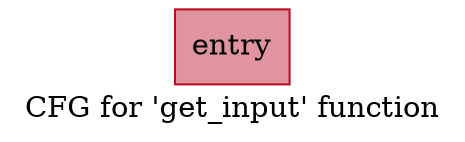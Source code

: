 digraph "CFG for 'get_input' function" {
	label="CFG for 'get_input' function";

	Node0x558d52db1710 [shape=record,color="#b70d28ff", style=filled, fillcolor="#b70d2870",label="{entry}"];
}
